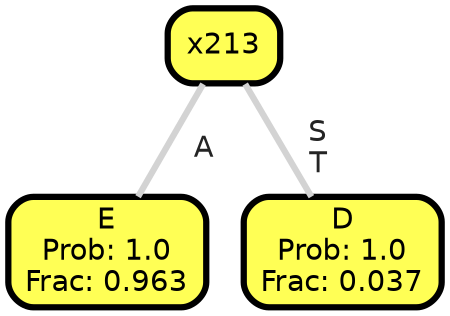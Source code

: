 graph Tree {
node [shape=box, style="filled, rounded",color="black",penwidth="3",fontcolor="black",                 fontname=helvetica] ;
graph [ranksep="0 equally", splines=straight,                 bgcolor=transparent, dpi=200] ;
edge [fontname=helvetica, fontweight=bold,fontcolor=grey14,color=lightgray] ;
0 [label="E
Prob: 1.0
Frac: 0.963", fillcolor="#ffff55"] ;
1 [label="x213", fillcolor="#ffff55"] ;
2 [label="D
Prob: 1.0
Frac: 0.037", fillcolor="#ffff55"] ;
1 -- 0 [label=" A",penwidth=3] ;
1 -- 2 [label=" S\n T",penwidth=3] ;
{rank = same;}}